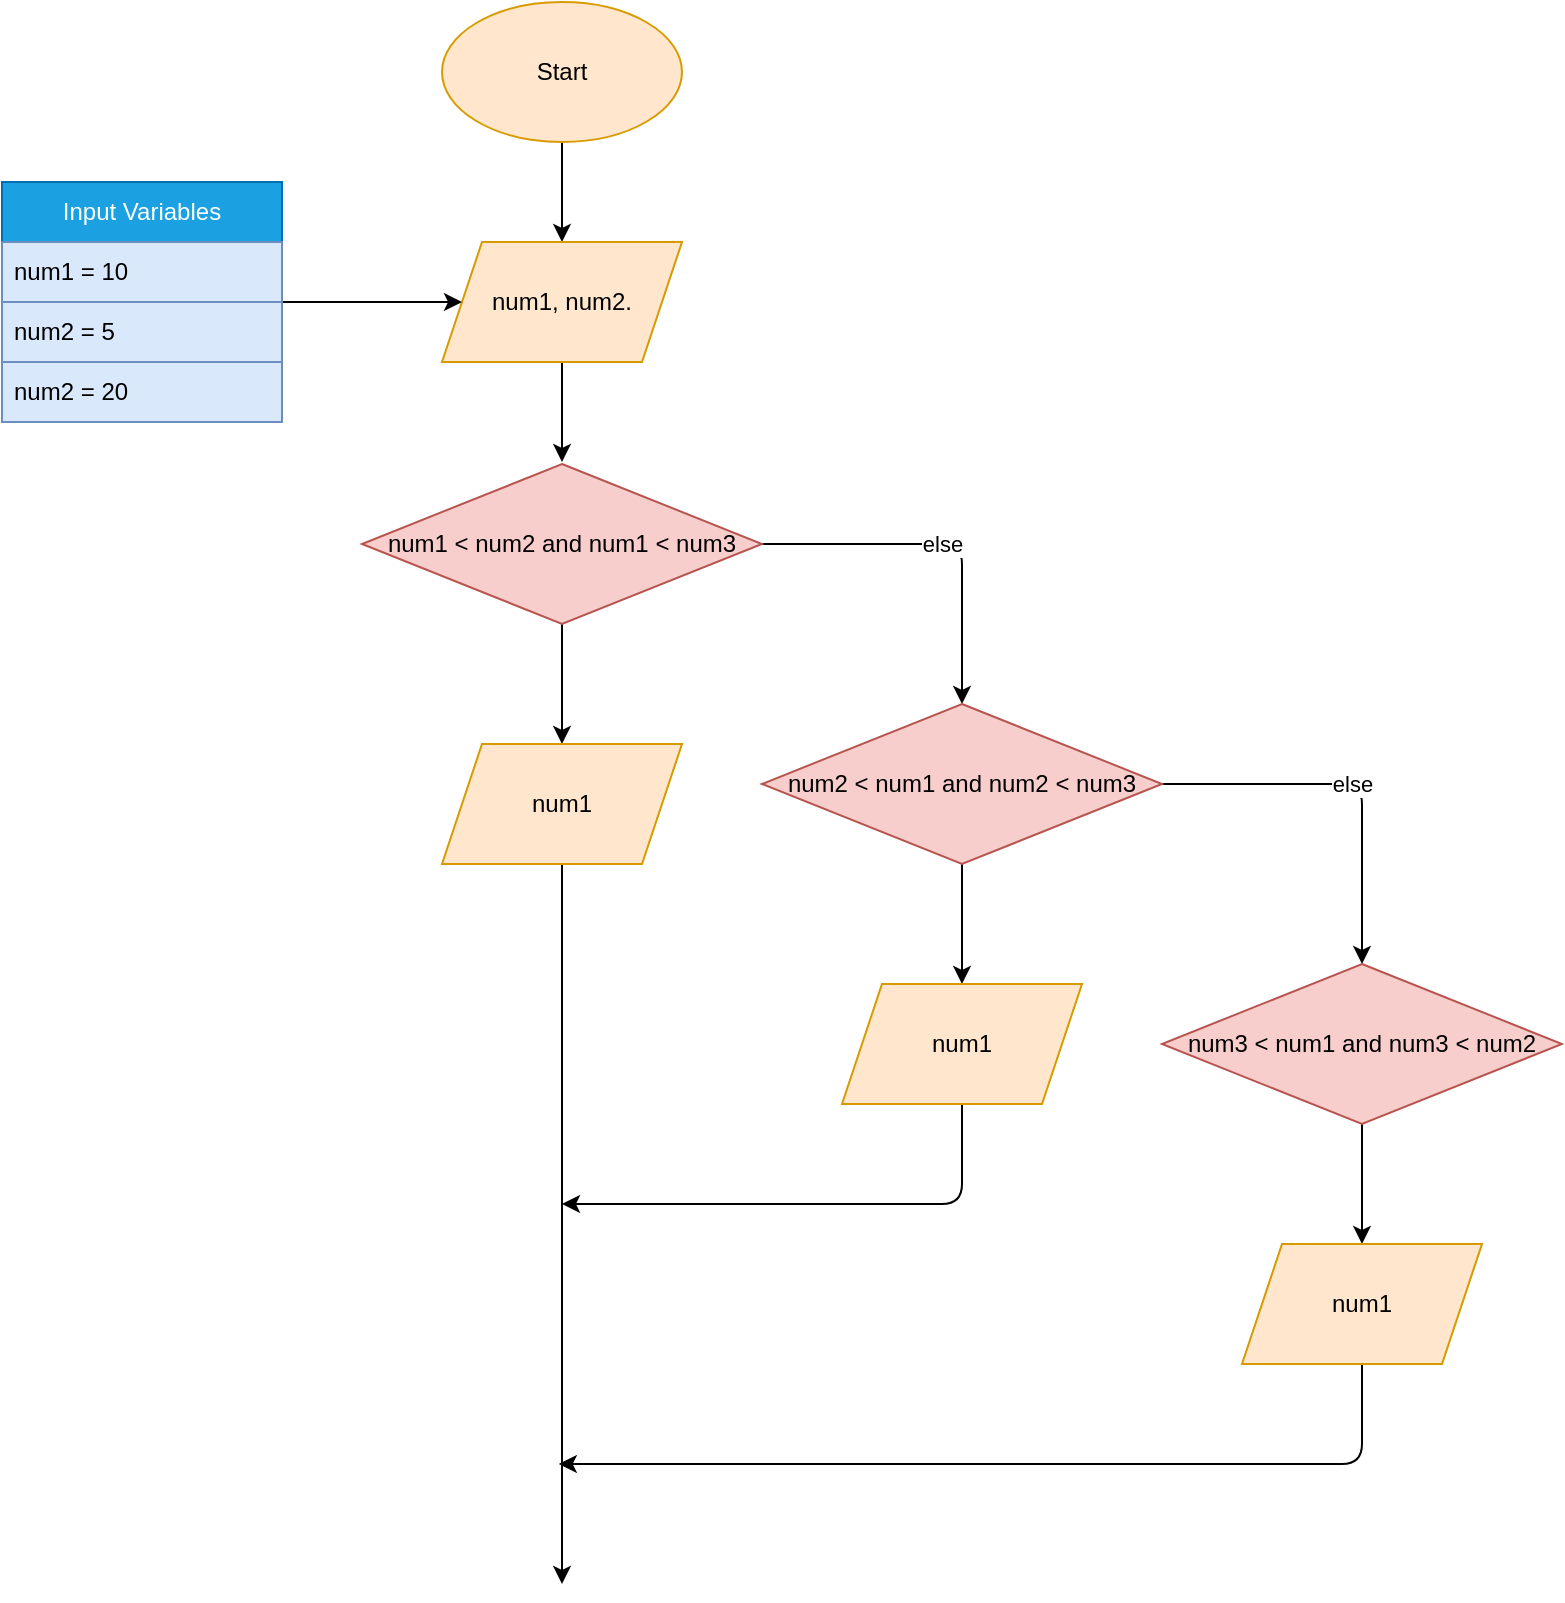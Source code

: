 <mxfile>
    <diagram id="IfJH0SxlpJbmO95VitBd" name="Page-1">
        <mxGraphModel dx="376" dy="563" grid="1" gridSize="10" guides="1" tooltips="1" connect="1" arrows="1" fold="1" page="1" pageScale="1" pageWidth="850" pageHeight="1100" math="0" shadow="0">
            <root>
                <mxCell id="0"/>
                <mxCell id="1" parent="0"/>
                <mxCell id="4" style="edgeStyle=none;html=1;exitX=0.5;exitY=1;exitDx=0;exitDy=0;entryX=0.5;entryY=0;entryDx=0;entryDy=0;strokeColor=light-dark(#000000,#CCFFE6);" edge="1" parent="1" source="2" target="3">
                    <mxGeometry relative="1" as="geometry"/>
                </mxCell>
                <mxCell id="2" value="Start" style="ellipse;whiteSpace=wrap;html=1;fillColor=#ffe6cc;strokeColor=#d79b00;" vertex="1" parent="1">
                    <mxGeometry x="260" y="69" width="120" height="70" as="geometry"/>
                </mxCell>
                <mxCell id="11" style="edgeStyle=none;html=1;exitX=0.5;exitY=1;exitDx=0;exitDy=0;strokeColor=light-dark(#000000,#CCFFE6);" edge="1" parent="1" source="3">
                    <mxGeometry relative="1" as="geometry">
                        <mxPoint x="320" y="299" as="targetPoint"/>
                    </mxGeometry>
                </mxCell>
                <mxCell id="3" value="num1, num2." style="shape=parallelogram;perimeter=parallelogramPerimeter;whiteSpace=wrap;html=1;fixedSize=1;fillColor=#ffe6cc;strokeColor=#d79b00;" vertex="1" parent="1">
                    <mxGeometry x="260" y="189" width="120" height="60" as="geometry"/>
                </mxCell>
                <mxCell id="9" value="" style="edgeStyle=none;html=1;strokeColor=light-dark(#000000,#CCFFE6);" edge="1" parent="1" source="5" target="3">
                    <mxGeometry relative="1" as="geometry"/>
                </mxCell>
                <mxCell id="5" value="Input Variables" style="swimlane;fontStyle=0;childLayout=stackLayout;horizontal=1;startSize=30;horizontalStack=0;resizeParent=1;resizeParentMax=0;resizeLast=0;collapsible=1;marginBottom=0;whiteSpace=wrap;html=1;fillColor=light-dark(#1BA1E2,#A8A8FF);strokeColor=#006EAF;fontColor=#ffffff;" vertex="1" parent="1">
                    <mxGeometry x="40" y="159" width="140" height="120" as="geometry"/>
                </mxCell>
                <mxCell id="6" value="num1 = 10" style="text;strokeColor=#6c8ebf;fillColor=#dae8fc;align=left;verticalAlign=middle;spacingLeft=4;spacingRight=4;overflow=hidden;points=[[0,0.5],[1,0.5]];portConstraint=eastwest;rotatable=0;whiteSpace=wrap;html=1;" vertex="1" parent="5">
                    <mxGeometry y="30" width="140" height="30" as="geometry"/>
                </mxCell>
                <mxCell id="7" value="num2 = 5" style="text;strokeColor=#6c8ebf;fillColor=#dae8fc;align=left;verticalAlign=middle;spacingLeft=4;spacingRight=4;overflow=hidden;points=[[0,0.5],[1,0.5]];portConstraint=eastwest;rotatable=0;whiteSpace=wrap;html=1;" vertex="1" parent="5">
                    <mxGeometry y="60" width="140" height="30" as="geometry"/>
                </mxCell>
                <mxCell id="8" value="num2 = 20" style="text;strokeColor=#6c8ebf;fillColor=#dae8fc;align=left;verticalAlign=middle;spacingLeft=4;spacingRight=4;overflow=hidden;points=[[0,0.5],[1,0.5]];portConstraint=eastwest;rotatable=0;whiteSpace=wrap;html=1;" vertex="1" parent="5">
                    <mxGeometry y="90" width="140" height="30" as="geometry"/>
                </mxCell>
                <mxCell id="14" value="else" style="edgeStyle=none;html=1;exitX=1;exitY=0.5;exitDx=0;exitDy=0;entryX=0.5;entryY=0;entryDx=0;entryDy=0;strokeColor=light-dark(#000000,#CCFFE6);" edge="1" parent="1" source="12" target="13">
                    <mxGeometry relative="1" as="geometry">
                        <Array as="points">
                            <mxPoint x="520" y="340"/>
                        </Array>
                    </mxGeometry>
                </mxCell>
                <mxCell id="15" style="edgeStyle=none;html=1;exitX=0.5;exitY=1;exitDx=0;exitDy=0;strokeColor=light-dark(#000000,#CCFFE6);" edge="1" parent="1" source="12">
                    <mxGeometry relative="1" as="geometry">
                        <mxPoint x="320" y="440" as="targetPoint"/>
                    </mxGeometry>
                </mxCell>
                <mxCell id="12" value="num1 &amp;lt; num2 and num1 &amp;lt; num3" style="rhombus;whiteSpace=wrap;html=1;fillColor=#f8cecc;strokeColor=#b85450;" vertex="1" parent="1">
                    <mxGeometry x="220" y="300" width="200" height="80" as="geometry"/>
                </mxCell>
                <mxCell id="19" style="edgeStyle=none;html=1;exitX=0.5;exitY=1;exitDx=0;exitDy=0;entryX=0.5;entryY=0;entryDx=0;entryDy=0;strokeColor=light-dark(#000000,#CCFFE6);" edge="1" parent="1" source="13" target="18">
                    <mxGeometry relative="1" as="geometry"/>
                </mxCell>
                <mxCell id="20" value="else" style="edgeStyle=none;html=1;exitX=1;exitY=0.5;exitDx=0;exitDy=0;entryX=0.5;entryY=0;entryDx=0;entryDy=0;strokeColor=light-dark(#000000,#CCFFE6);" edge="1" parent="1" source="13" target="17">
                    <mxGeometry relative="1" as="geometry">
                        <Array as="points">
                            <mxPoint x="720" y="460"/>
                        </Array>
                    </mxGeometry>
                </mxCell>
                <mxCell id="13" value="num2 &amp;lt; num1 and num2 &amp;lt; num3" style="rhombus;whiteSpace=wrap;html=1;fillColor=#f8cecc;strokeColor=#b85450;" vertex="1" parent="1">
                    <mxGeometry x="420" y="420" width="200" height="80" as="geometry"/>
                </mxCell>
                <mxCell id="25" style="edgeStyle=none;html=1;exitX=0.5;exitY=1;exitDx=0;exitDy=0;strokeColor=light-dark(#000000,#CCFFE6);" edge="1" parent="1" source="16">
                    <mxGeometry relative="1" as="geometry">
                        <mxPoint x="320" y="860" as="targetPoint"/>
                    </mxGeometry>
                </mxCell>
                <mxCell id="16" value="num1" style="shape=parallelogram;perimeter=parallelogramPerimeter;whiteSpace=wrap;html=1;fixedSize=1;fillColor=#ffe6cc;strokeColor=#d79b00;" vertex="1" parent="1">
                    <mxGeometry x="260" y="440" width="120" height="60" as="geometry"/>
                </mxCell>
                <mxCell id="21" style="edgeStyle=none;html=1;exitX=0.5;exitY=1;exitDx=0;exitDy=0;strokeColor=light-dark(#000000,#CCFFE6);" edge="1" parent="1" source="17">
                    <mxGeometry relative="1" as="geometry">
                        <mxPoint x="720" y="690" as="targetPoint"/>
                    </mxGeometry>
                </mxCell>
                <mxCell id="17" value="num3 &amp;lt; num1 and num3 &amp;lt; num2" style="rhombus;whiteSpace=wrap;html=1;fillColor=#f8cecc;strokeColor=#b85450;" vertex="1" parent="1">
                    <mxGeometry x="620" y="550" width="200" height="80" as="geometry"/>
                </mxCell>
                <mxCell id="26" style="edgeStyle=none;html=1;exitX=0.5;exitY=1;exitDx=0;exitDy=0;strokeColor=light-dark(#000000,#CCFFE6);" edge="1" parent="1" source="18">
                    <mxGeometry relative="1" as="geometry">
                        <mxPoint x="320" y="670" as="targetPoint"/>
                        <Array as="points">
                            <mxPoint x="520" y="670"/>
                        </Array>
                    </mxGeometry>
                </mxCell>
                <mxCell id="18" value="num1" style="shape=parallelogram;perimeter=parallelogramPerimeter;whiteSpace=wrap;html=1;fixedSize=1;fillColor=#ffe6cc;strokeColor=#d79b00;" vertex="1" parent="1">
                    <mxGeometry x="460" y="560" width="120" height="60" as="geometry"/>
                </mxCell>
                <mxCell id="27" style="edgeStyle=none;html=1;exitX=0.5;exitY=1;exitDx=0;exitDy=0;strokeColor=light-dark(#000000,#CCFFE6);" edge="1" parent="1" source="22">
                    <mxGeometry relative="1" as="geometry">
                        <mxPoint x="318.4" y="800" as="targetPoint"/>
                        <Array as="points">
                            <mxPoint x="720" y="800"/>
                        </Array>
                    </mxGeometry>
                </mxCell>
                <mxCell id="22" value="num1" style="shape=parallelogram;perimeter=parallelogramPerimeter;whiteSpace=wrap;html=1;fixedSize=1;fillColor=#ffe6cc;strokeColor=#d79b00;" vertex="1" parent="1">
                    <mxGeometry x="660" y="690" width="120" height="60" as="geometry"/>
                </mxCell>
            </root>
        </mxGraphModel>
    </diagram>
</mxfile>